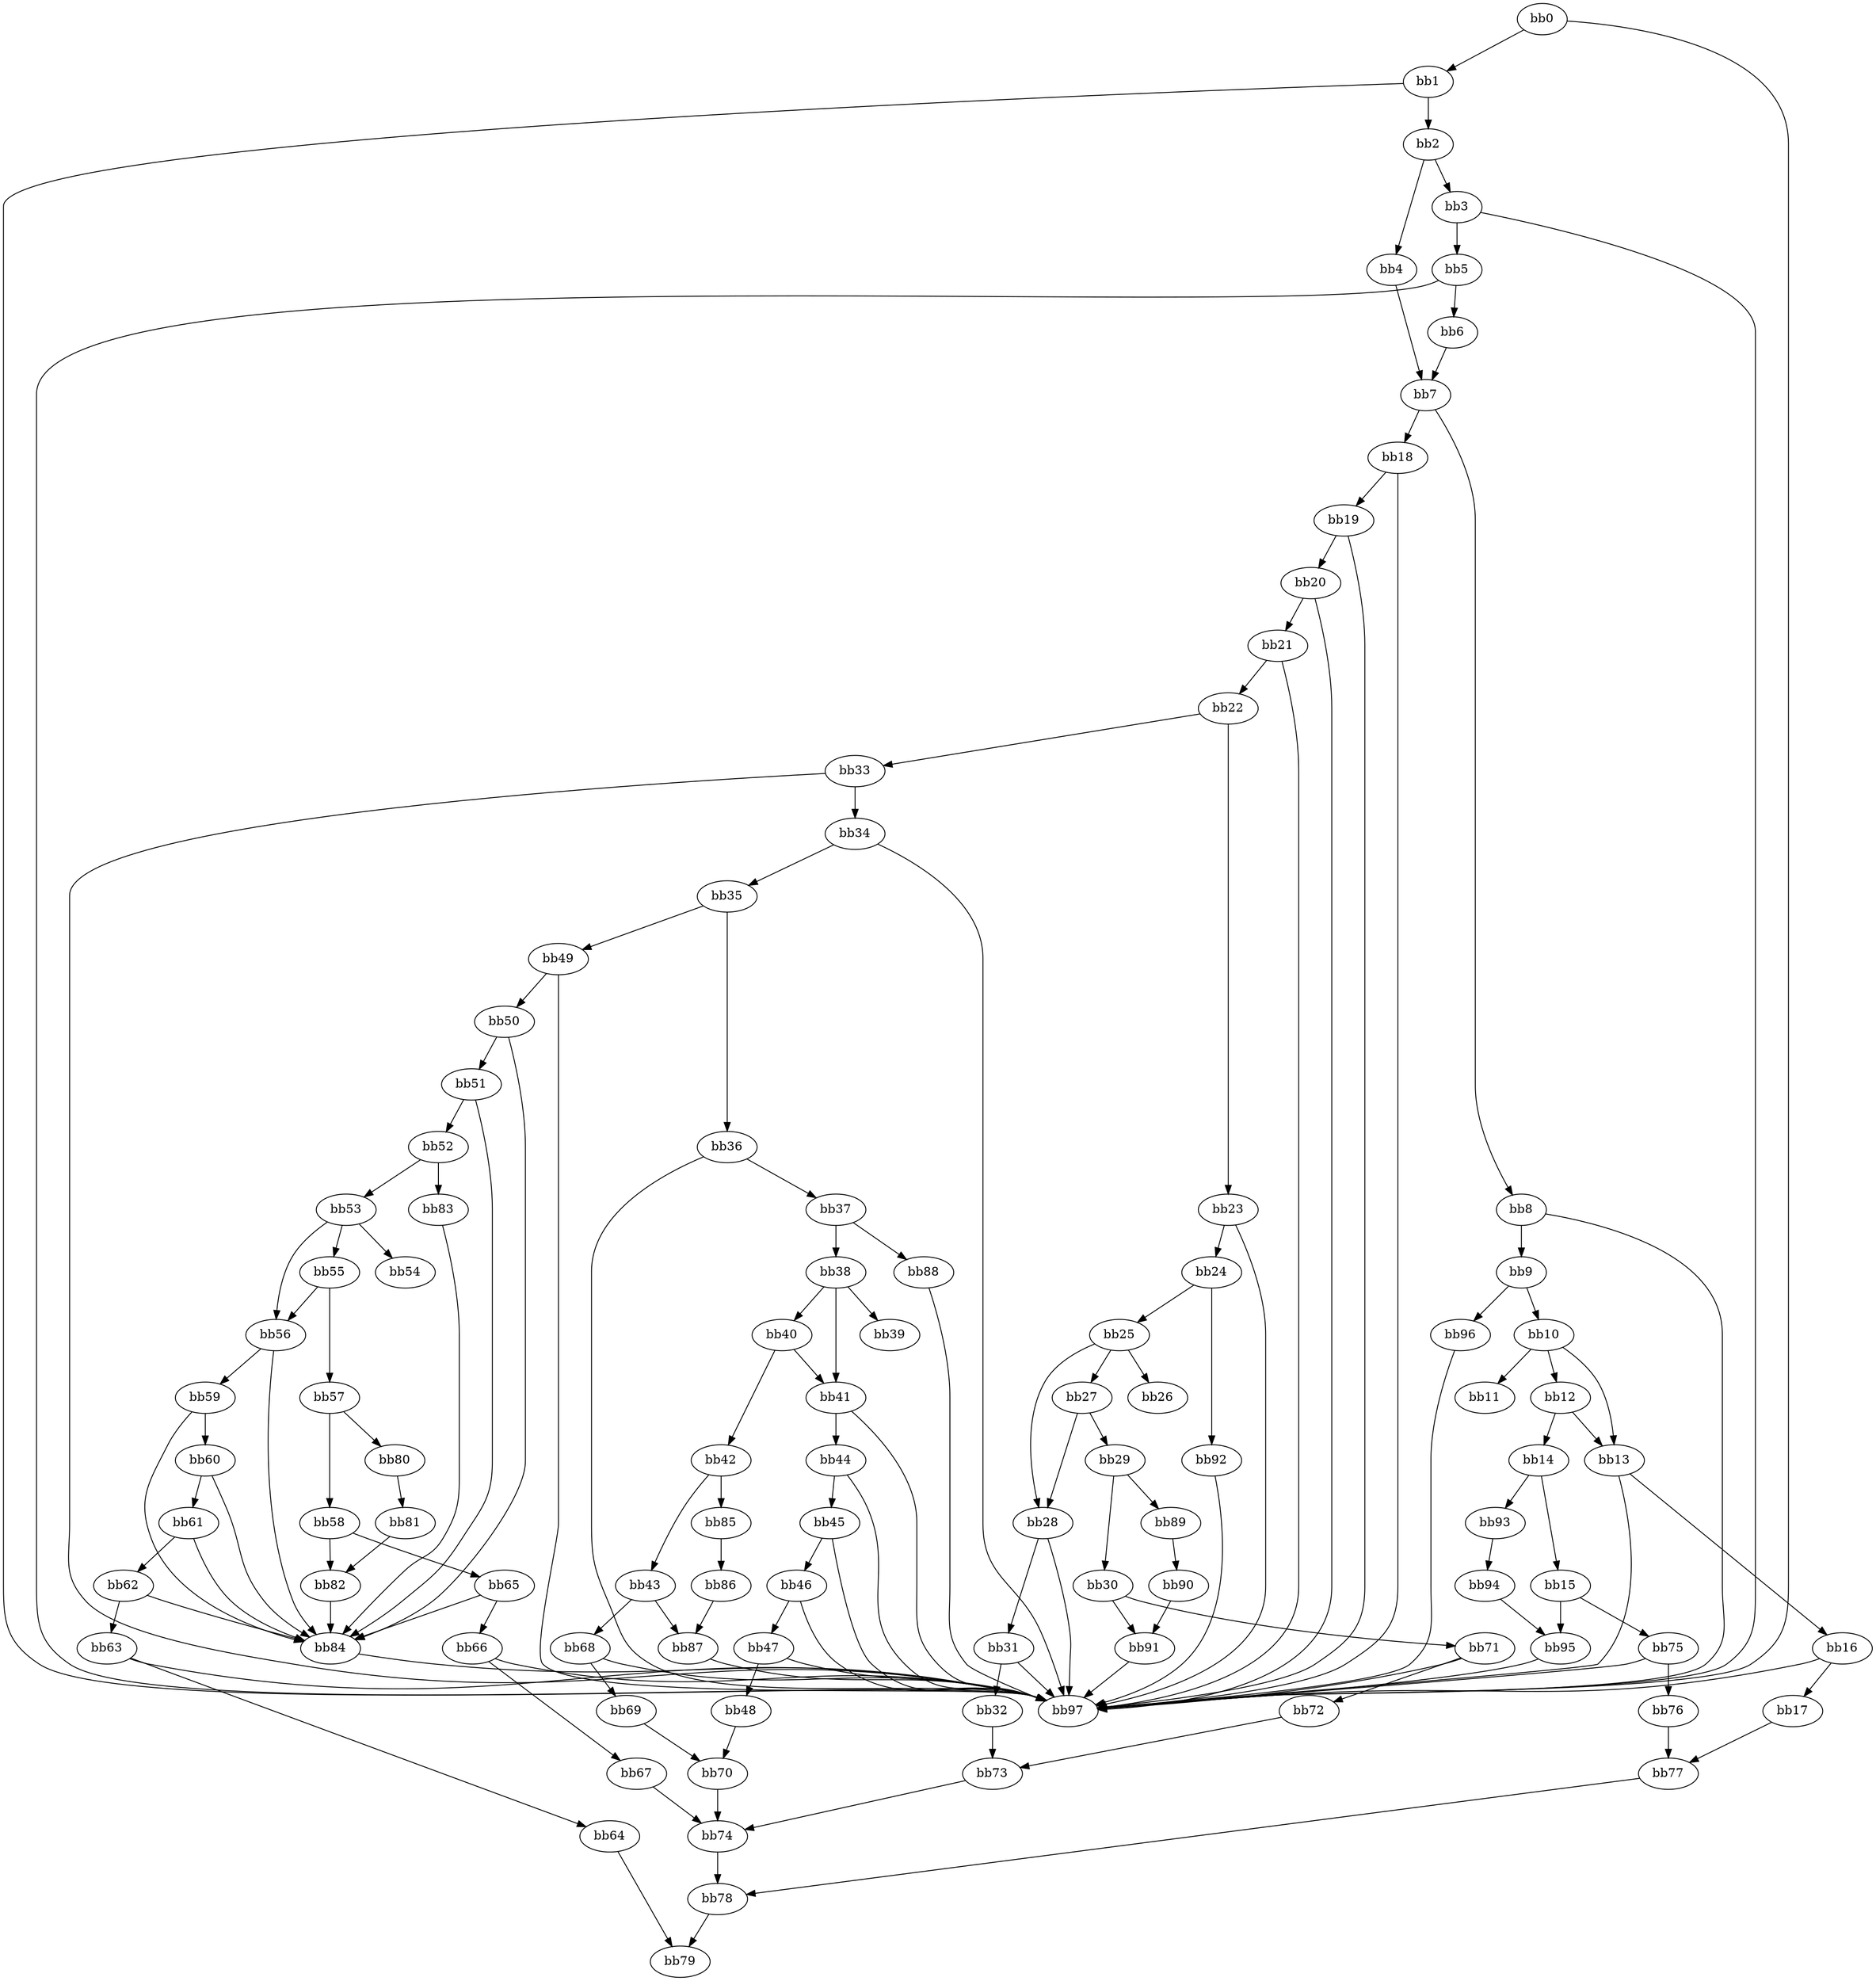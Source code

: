 digraph {
    0 [ label = "bb0\l" ]
    1 [ label = "bb1\l" ]
    2 [ label = "bb2\l" ]
    3 [ label = "bb3\l" ]
    4 [ label = "bb4\l" ]
    5 [ label = "bb5\l" ]
    6 [ label = "bb6\l" ]
    7 [ label = "bb7\l" ]
    8 [ label = "bb8\l" ]
    9 [ label = "bb9\l" ]
    10 [ label = "bb10\l" ]
    11 [ label = "bb11\l" ]
    12 [ label = "bb12\l" ]
    13 [ label = "bb13\l" ]
    14 [ label = "bb14\l" ]
    15 [ label = "bb15\l" ]
    16 [ label = "bb16\l" ]
    17 [ label = "bb17\l" ]
    18 [ label = "bb18\l" ]
    19 [ label = "bb19\l" ]
    20 [ label = "bb20\l" ]
    21 [ label = "bb21\l" ]
    22 [ label = "bb22\l" ]
    23 [ label = "bb23\l" ]
    24 [ label = "bb24\l" ]
    25 [ label = "bb25\l" ]
    26 [ label = "bb26\l" ]
    27 [ label = "bb27\l" ]
    28 [ label = "bb28\l" ]
    29 [ label = "bb29\l" ]
    30 [ label = "bb30\l" ]
    31 [ label = "bb31\l" ]
    32 [ label = "bb32\l" ]
    33 [ label = "bb33\l" ]
    34 [ label = "bb34\l" ]
    35 [ label = "bb35\l" ]
    36 [ label = "bb36\l" ]
    37 [ label = "bb37\l" ]
    38 [ label = "bb38\l" ]
    39 [ label = "bb39\l" ]
    40 [ label = "bb40\l" ]
    41 [ label = "bb41\l" ]
    42 [ label = "bb42\l" ]
    43 [ label = "bb43\l" ]
    44 [ label = "bb44\l" ]
    45 [ label = "bb45\l" ]
    46 [ label = "bb46\l" ]
    47 [ label = "bb47\l" ]
    48 [ label = "bb48\l" ]
    49 [ label = "bb49\l" ]
    50 [ label = "bb50\l" ]
    51 [ label = "bb51\l" ]
    52 [ label = "bb52\l" ]
    53 [ label = "bb53\l" ]
    54 [ label = "bb54\l" ]
    55 [ label = "bb55\l" ]
    56 [ label = "bb56\l" ]
    57 [ label = "bb57\l" ]
    58 [ label = "bb58\l" ]
    59 [ label = "bb59\l" ]
    60 [ label = "bb60\l" ]
    61 [ label = "bb61\l" ]
    62 [ label = "bb62\l" ]
    63 [ label = "bb63\l" ]
    64 [ label = "bb64\l" ]
    65 [ label = "bb65\l" ]
    66 [ label = "bb66\l" ]
    67 [ label = "bb67\l" ]
    68 [ label = "bb68\l" ]
    69 [ label = "bb69\l" ]
    70 [ label = "bb70\l" ]
    71 [ label = "bb71\l" ]
    72 [ label = "bb72\l" ]
    73 [ label = "bb73\l" ]
    74 [ label = "bb74\l" ]
    75 [ label = "bb75\l" ]
    76 [ label = "bb76\l" ]
    77 [ label = "bb77\l" ]
    78 [ label = "bb78\l" ]
    79 [ label = "bb79\l" ]
    80 [ label = "bb80\l" ]
    81 [ label = "bb81\l" ]
    82 [ label = "bb82\l" ]
    83 [ label = "bb83\l" ]
    84 [ label = "bb84\l" ]
    85 [ label = "bb85\l" ]
    86 [ label = "bb86\l" ]
    87 [ label = "bb87\l" ]
    88 [ label = "bb88\l" ]
    89 [ label = "bb89\l" ]
    90 [ label = "bb90\l" ]
    91 [ label = "bb91\l" ]
    92 [ label = "bb92\l" ]
    93 [ label = "bb93\l" ]
    94 [ label = "bb94\l" ]
    95 [ label = "bb95\l" ]
    96 [ label = "bb96\l" ]
    97 [ label = "bb97\l" ]
    0 -> 1 [ ]
    0 -> 97 [ ]
    1 -> 2 [ ]
    1 -> 97 [ ]
    2 -> 3 [ ]
    2 -> 4 [ ]
    3 -> 5 [ ]
    3 -> 97 [ ]
    4 -> 7 [ ]
    5 -> 6 [ ]
    5 -> 97 [ ]
    6 -> 7 [ ]
    7 -> 8 [ ]
    7 -> 18 [ ]
    8 -> 9 [ ]
    8 -> 97 [ ]
    9 -> 10 [ ]
    9 -> 96 [ ]
    10 -> 11 [ ]
    10 -> 12 [ ]
    10 -> 13 [ ]
    12 -> 13 [ ]
    12 -> 14 [ ]
    13 -> 16 [ ]
    13 -> 97 [ ]
    14 -> 15 [ ]
    14 -> 93 [ ]
    15 -> 75 [ ]
    15 -> 95 [ ]
    16 -> 17 [ ]
    16 -> 97 [ ]
    17 -> 77 [ ]
    18 -> 19 [ ]
    18 -> 97 [ ]
    19 -> 20 [ ]
    19 -> 97 [ ]
    20 -> 21 [ ]
    20 -> 97 [ ]
    21 -> 22 [ ]
    21 -> 97 [ ]
    22 -> 23 [ ]
    22 -> 33 [ ]
    23 -> 24 [ ]
    23 -> 97 [ ]
    24 -> 25 [ ]
    24 -> 92 [ ]
    25 -> 26 [ ]
    25 -> 27 [ ]
    25 -> 28 [ ]
    27 -> 28 [ ]
    27 -> 29 [ ]
    28 -> 31 [ ]
    28 -> 97 [ ]
    29 -> 30 [ ]
    29 -> 89 [ ]
    30 -> 71 [ ]
    30 -> 91 [ ]
    31 -> 32 [ ]
    31 -> 97 [ ]
    32 -> 73 [ ]
    33 -> 34 [ ]
    33 -> 97 [ ]
    34 -> 35 [ ]
    34 -> 97 [ ]
    35 -> 36 [ ]
    35 -> 49 [ ]
    36 -> 37 [ ]
    36 -> 97 [ ]
    37 -> 38 [ ]
    37 -> 88 [ ]
    38 -> 39 [ ]
    38 -> 40 [ ]
    38 -> 41 [ ]
    40 -> 41 [ ]
    40 -> 42 [ ]
    41 -> 44 [ ]
    41 -> 97 [ ]
    42 -> 43 [ ]
    42 -> 85 [ ]
    43 -> 68 [ ]
    43 -> 87 [ ]
    44 -> 45 [ ]
    44 -> 97 [ ]
    45 -> 46 [ ]
    45 -> 97 [ ]
    46 -> 47 [ ]
    46 -> 97 [ ]
    47 -> 48 [ ]
    47 -> 97 [ ]
    48 -> 70 [ ]
    49 -> 50 [ ]
    49 -> 97 [ ]
    50 -> 51 [ ]
    50 -> 84 [ ]
    51 -> 52 [ ]
    51 -> 84 [ ]
    52 -> 53 [ ]
    52 -> 83 [ ]
    53 -> 54 [ ]
    53 -> 55 [ ]
    53 -> 56 [ ]
    55 -> 56 [ ]
    55 -> 57 [ ]
    56 -> 59 [ ]
    56 -> 84 [ ]
    57 -> 58 [ ]
    57 -> 80 [ ]
    58 -> 65 [ ]
    58 -> 82 [ ]
    59 -> 60 [ ]
    59 -> 84 [ ]
    60 -> 61 [ ]
    60 -> 84 [ ]
    61 -> 62 [ ]
    61 -> 84 [ ]
    62 -> 63 [ ]
    62 -> 84 [ ]
    63 -> 64 [ ]
    63 -> 97 [ ]
    64 -> 79 [ ]
    65 -> 66 [ ]
    65 -> 84 [ ]
    66 -> 67 [ ]
    66 -> 97 [ ]
    67 -> 74 [ ]
    68 -> 69 [ ]
    68 -> 97 [ ]
    69 -> 70 [ ]
    70 -> 74 [ ]
    71 -> 72 [ ]
    71 -> 97 [ ]
    72 -> 73 [ ]
    73 -> 74 [ ]
    74 -> 78 [ ]
    75 -> 76 [ ]
    75 -> 97 [ ]
    76 -> 77 [ ]
    77 -> 78 [ ]
    78 -> 79 [ ]
    80 -> 81 [ ]
    81 -> 82 [ ]
    82 -> 84 [ ]
    83 -> 84 [ ]
    84 -> 97 [ ]
    85 -> 86 [ ]
    86 -> 87 [ ]
    87 -> 97 [ ]
    88 -> 97 [ ]
    89 -> 90 [ ]
    90 -> 91 [ ]
    91 -> 97 [ ]
    92 -> 97 [ ]
    93 -> 94 [ ]
    94 -> 95 [ ]
    95 -> 97 [ ]
    96 -> 97 [ ]
}

